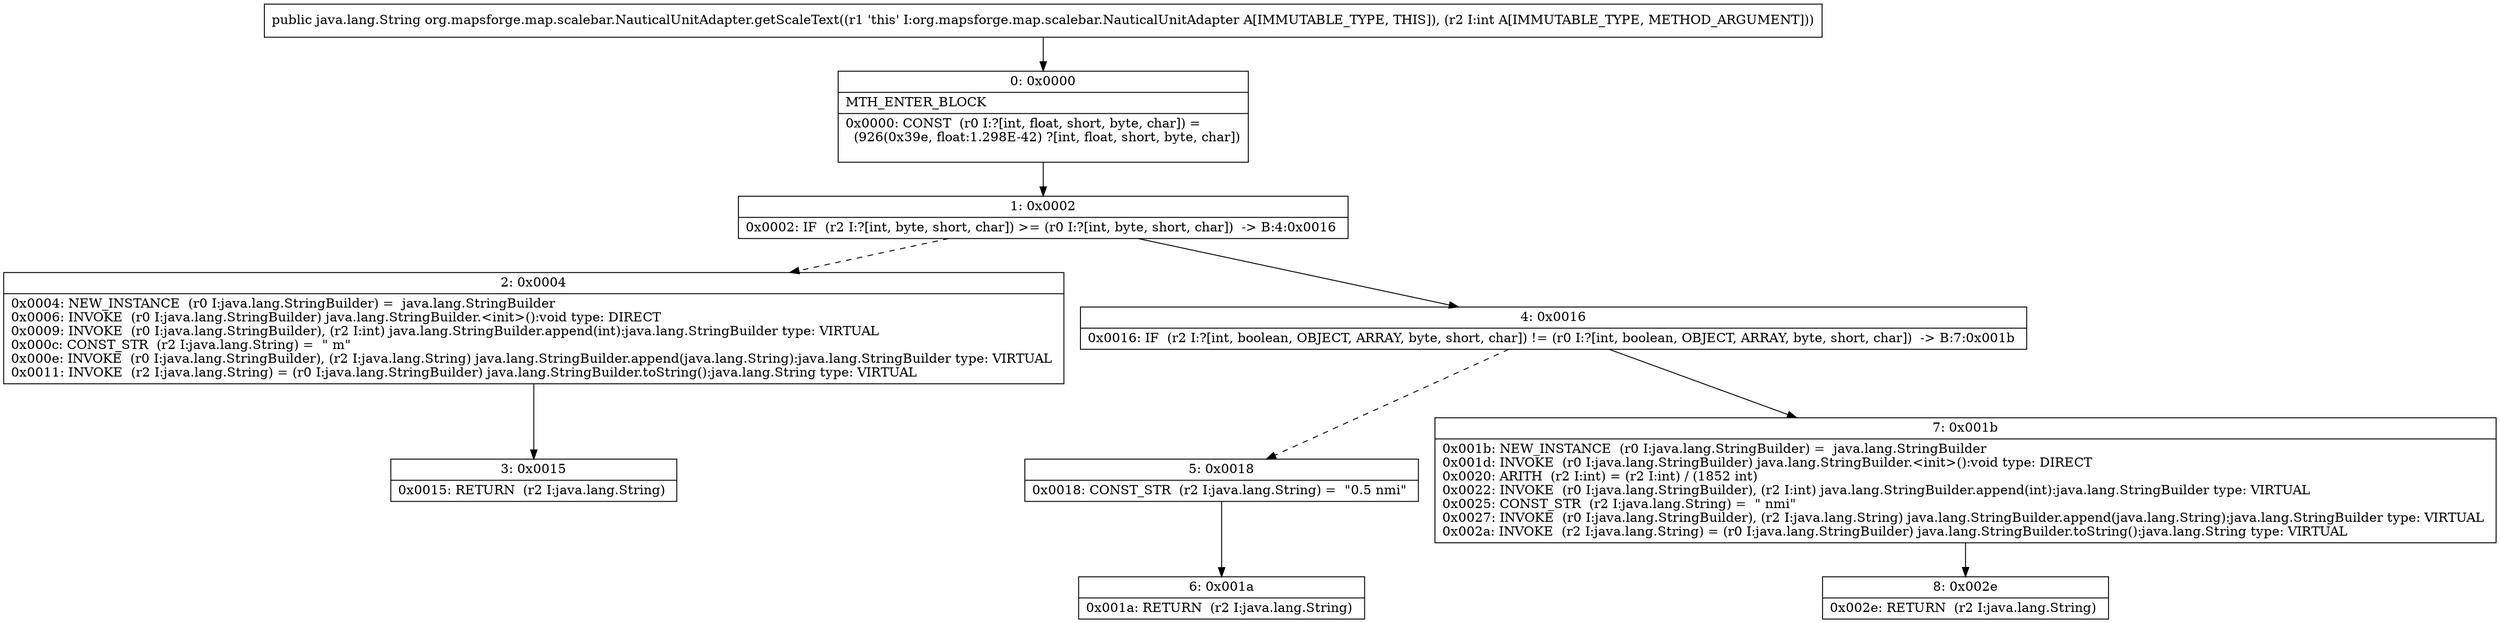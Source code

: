 digraph "CFG fororg.mapsforge.map.scalebar.NauticalUnitAdapter.getScaleText(I)Ljava\/lang\/String;" {
Node_0 [shape=record,label="{0\:\ 0x0000|MTH_ENTER_BLOCK\l|0x0000: CONST  (r0 I:?[int, float, short, byte, char]) = \l  (926(0x39e, float:1.298E\-42) ?[int, float, short, byte, char])\l \l}"];
Node_1 [shape=record,label="{1\:\ 0x0002|0x0002: IF  (r2 I:?[int, byte, short, char]) \>= (r0 I:?[int, byte, short, char])  \-\> B:4:0x0016 \l}"];
Node_2 [shape=record,label="{2\:\ 0x0004|0x0004: NEW_INSTANCE  (r0 I:java.lang.StringBuilder) =  java.lang.StringBuilder \l0x0006: INVOKE  (r0 I:java.lang.StringBuilder) java.lang.StringBuilder.\<init\>():void type: DIRECT \l0x0009: INVOKE  (r0 I:java.lang.StringBuilder), (r2 I:int) java.lang.StringBuilder.append(int):java.lang.StringBuilder type: VIRTUAL \l0x000c: CONST_STR  (r2 I:java.lang.String) =  \" m\" \l0x000e: INVOKE  (r0 I:java.lang.StringBuilder), (r2 I:java.lang.String) java.lang.StringBuilder.append(java.lang.String):java.lang.StringBuilder type: VIRTUAL \l0x0011: INVOKE  (r2 I:java.lang.String) = (r0 I:java.lang.StringBuilder) java.lang.StringBuilder.toString():java.lang.String type: VIRTUAL \l}"];
Node_3 [shape=record,label="{3\:\ 0x0015|0x0015: RETURN  (r2 I:java.lang.String) \l}"];
Node_4 [shape=record,label="{4\:\ 0x0016|0x0016: IF  (r2 I:?[int, boolean, OBJECT, ARRAY, byte, short, char]) != (r0 I:?[int, boolean, OBJECT, ARRAY, byte, short, char])  \-\> B:7:0x001b \l}"];
Node_5 [shape=record,label="{5\:\ 0x0018|0x0018: CONST_STR  (r2 I:java.lang.String) =  \"0.5 nmi\" \l}"];
Node_6 [shape=record,label="{6\:\ 0x001a|0x001a: RETURN  (r2 I:java.lang.String) \l}"];
Node_7 [shape=record,label="{7\:\ 0x001b|0x001b: NEW_INSTANCE  (r0 I:java.lang.StringBuilder) =  java.lang.StringBuilder \l0x001d: INVOKE  (r0 I:java.lang.StringBuilder) java.lang.StringBuilder.\<init\>():void type: DIRECT \l0x0020: ARITH  (r2 I:int) = (r2 I:int) \/ (1852 int) \l0x0022: INVOKE  (r0 I:java.lang.StringBuilder), (r2 I:int) java.lang.StringBuilder.append(int):java.lang.StringBuilder type: VIRTUAL \l0x0025: CONST_STR  (r2 I:java.lang.String) =  \" nmi\" \l0x0027: INVOKE  (r0 I:java.lang.StringBuilder), (r2 I:java.lang.String) java.lang.StringBuilder.append(java.lang.String):java.lang.StringBuilder type: VIRTUAL \l0x002a: INVOKE  (r2 I:java.lang.String) = (r0 I:java.lang.StringBuilder) java.lang.StringBuilder.toString():java.lang.String type: VIRTUAL \l}"];
Node_8 [shape=record,label="{8\:\ 0x002e|0x002e: RETURN  (r2 I:java.lang.String) \l}"];
MethodNode[shape=record,label="{public java.lang.String org.mapsforge.map.scalebar.NauticalUnitAdapter.getScaleText((r1 'this' I:org.mapsforge.map.scalebar.NauticalUnitAdapter A[IMMUTABLE_TYPE, THIS]), (r2 I:int A[IMMUTABLE_TYPE, METHOD_ARGUMENT])) }"];
MethodNode -> Node_0;
Node_0 -> Node_1;
Node_1 -> Node_2[style=dashed];
Node_1 -> Node_4;
Node_2 -> Node_3;
Node_4 -> Node_5[style=dashed];
Node_4 -> Node_7;
Node_5 -> Node_6;
Node_7 -> Node_8;
}

